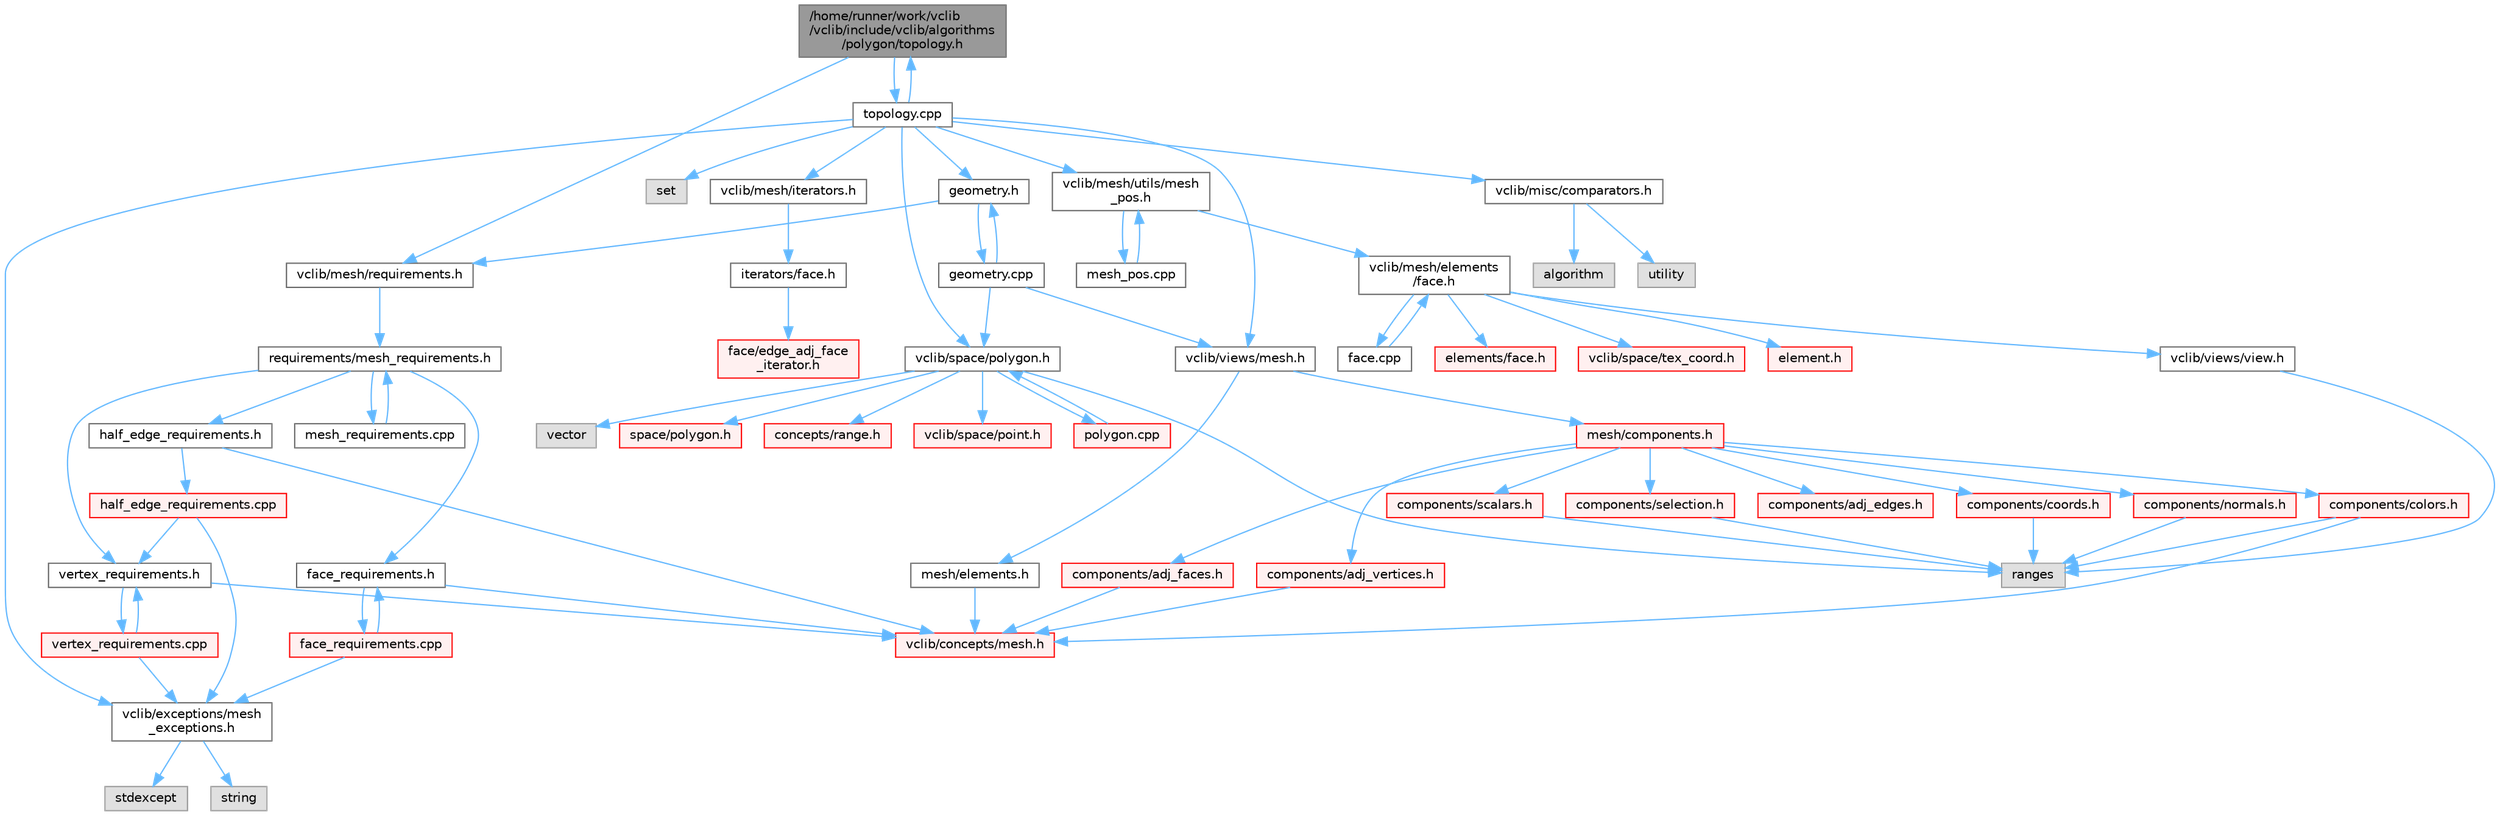 digraph "/home/runner/work/vclib/vclib/include/vclib/algorithms/polygon/topology.h"
{
 // LATEX_PDF_SIZE
  bgcolor="transparent";
  edge [fontname=Helvetica,fontsize=10,labelfontname=Helvetica,labelfontsize=10];
  node [fontname=Helvetica,fontsize=10,shape=box,height=0.2,width=0.4];
  Node1 [label="/home/runner/work/vclib\l/vclib/include/vclib/algorithms\l/polygon/topology.h",height=0.2,width=0.4,color="gray40", fillcolor="grey60", style="filled", fontcolor="black",tooltip=" "];
  Node1 -> Node2 [color="steelblue1",style="solid"];
  Node2 [label="vclib/mesh/requirements.h",height=0.2,width=0.4,color="grey40", fillcolor="white", style="filled",URL="$requirements_8h.html",tooltip=" "];
  Node2 -> Node3 [color="steelblue1",style="solid"];
  Node3 [label="requirements/mesh_requirements.h",height=0.2,width=0.4,color="grey40", fillcolor="white", style="filled",URL="$mesh__requirements_8h.html",tooltip=" "];
  Node3 -> Node4 [color="steelblue1",style="solid"];
  Node4 [label="half_edge_requirements.h",height=0.2,width=0.4,color="grey40", fillcolor="white", style="filled",URL="$half__edge__requirements_8h.html",tooltip=" "];
  Node4 -> Node5 [color="steelblue1",style="solid"];
  Node5 [label="vclib/concepts/mesh.h",height=0.2,width=0.4,color="red", fillcolor="#FFF0F0", style="filled",URL="$concepts_2mesh_8h.html",tooltip=" "];
  Node4 -> Node71 [color="steelblue1",style="solid"];
  Node71 [label="half_edge_requirements.cpp",height=0.2,width=0.4,color="red", fillcolor="#FFF0F0", style="filled",URL="$half__edge__requirements_8cpp.html",tooltip=" "];
  Node71 -> Node72 [color="steelblue1",style="solid"];
  Node72 [label="vertex_requirements.h",height=0.2,width=0.4,color="grey40", fillcolor="white", style="filled",URL="$vertex__requirements_8h.html",tooltip=" "];
  Node72 -> Node5 [color="steelblue1",style="solid"];
  Node72 -> Node73 [color="steelblue1",style="solid"];
  Node73 [label="vertex_requirements.cpp",height=0.2,width=0.4,color="red", fillcolor="#FFF0F0", style="filled",URL="$vertex__requirements_8cpp.html",tooltip=" "];
  Node73 -> Node72 [color="steelblue1",style="solid"];
  Node73 -> Node74 [color="steelblue1",style="solid"];
  Node74 [label="vclib/exceptions/mesh\l_exceptions.h",height=0.2,width=0.4,color="grey40", fillcolor="white", style="filled",URL="$mesh__exceptions_8h.html",tooltip=" "];
  Node74 -> Node75 [color="steelblue1",style="solid"];
  Node75 [label="stdexcept",height=0.2,width=0.4,color="grey60", fillcolor="#E0E0E0", style="filled",tooltip=" "];
  Node74 -> Node48 [color="steelblue1",style="solid"];
  Node48 [label="string",height=0.2,width=0.4,color="grey60", fillcolor="#E0E0E0", style="filled",tooltip=" "];
  Node71 -> Node74 [color="steelblue1",style="solid"];
  Node3 -> Node153 [color="steelblue1",style="solid"];
  Node153 [label="face_requirements.h",height=0.2,width=0.4,color="grey40", fillcolor="white", style="filled",URL="$face__requirements_8h.html",tooltip=" "];
  Node153 -> Node5 [color="steelblue1",style="solid"];
  Node153 -> Node154 [color="steelblue1",style="solid"];
  Node154 [label="face_requirements.cpp",height=0.2,width=0.4,color="red", fillcolor="#FFF0F0", style="filled",URL="$face__requirements_8cpp.html",tooltip=" "];
  Node154 -> Node153 [color="steelblue1",style="solid"];
  Node154 -> Node74 [color="steelblue1",style="solid"];
  Node3 -> Node72 [color="steelblue1",style="solid"];
  Node3 -> Node178 [color="steelblue1",style="solid"];
  Node178 [label="mesh_requirements.cpp",height=0.2,width=0.4,color="grey40", fillcolor="white", style="filled",URL="$mesh__requirements_8cpp.html",tooltip=" "];
  Node178 -> Node3 [color="steelblue1",style="solid"];
  Node1 -> Node179 [color="steelblue1",style="solid"];
  Node179 [label="topology.cpp",height=0.2,width=0.4,color="grey40", fillcolor="white", style="filled",URL="$polygon_2topology_8cpp.html",tooltip=" "];
  Node179 -> Node1 [color="steelblue1",style="solid"];
  Node179 -> Node180 [color="steelblue1",style="solid"];
  Node180 [label="set",height=0.2,width=0.4,color="grey60", fillcolor="#E0E0E0", style="filled",tooltip=" "];
  Node179 -> Node74 [color="steelblue1",style="solid"];
  Node179 -> Node181 [color="steelblue1",style="solid"];
  Node181 [label="vclib/mesh/iterators.h",height=0.2,width=0.4,color="grey40", fillcolor="white", style="filled",URL="$mesh_2iterators_8h.html",tooltip=" "];
  Node181 -> Node182 [color="steelblue1",style="solid"];
  Node182 [label="iterators/face.h",height=0.2,width=0.4,color="grey40", fillcolor="white", style="filled",URL="$mesh_2iterators_2face_8h.html",tooltip=" "];
  Node182 -> Node183 [color="steelblue1",style="solid"];
  Node183 [label="face/edge_adj_face\l_iterator.h",height=0.2,width=0.4,color="red", fillcolor="#FFF0F0", style="filled",URL="$edge__adj__face__iterator_8h.html",tooltip=" "];
  Node179 -> Node185 [color="steelblue1",style="solid"];
  Node185 [label="vclib/mesh/utils/mesh\l_pos.h",height=0.2,width=0.4,color="grey40", fillcolor="white", style="filled",URL="$mesh__pos_8h.html",tooltip=" "];
  Node185 -> Node156 [color="steelblue1",style="solid"];
  Node156 [label="vclib/mesh/elements\l/face.h",height=0.2,width=0.4,color="grey40", fillcolor="white", style="filled",URL="$mesh_2elements_2face_8h.html",tooltip=" "];
  Node156 -> Node65 [color="steelblue1",style="solid"];
  Node65 [label="elements/face.h",height=0.2,width=0.4,color="red", fillcolor="#FFF0F0", style="filled",URL="$concepts_2mesh_2elements_2face_8h.html",tooltip=" "];
  Node156 -> Node88 [color="steelblue1",style="solid"];
  Node88 [label="vclib/views/view.h",height=0.2,width=0.4,color="grey40", fillcolor="white", style="filled",URL="$view_8h.html",tooltip=" "];
  Node88 -> Node89 [color="steelblue1",style="solid"];
  Node89 [label="ranges",height=0.2,width=0.4,color="grey60", fillcolor="#E0E0E0", style="filled",tooltip=" "];
  Node156 -> Node131 [color="steelblue1",style="solid"];
  Node131 [label="vclib/space/tex_coord.h",height=0.2,width=0.4,color="red", fillcolor="#FFF0F0", style="filled",URL="$space_2tex__coord_8h.html",tooltip=" "];
  Node156 -> Node81 [color="steelblue1",style="solid"];
  Node81 [label="element.h",height=0.2,width=0.4,color="red", fillcolor="#FFF0F0", style="filled",URL="$mesh_2elements_2element_8h.html",tooltip=" "];
  Node156 -> Node157 [color="steelblue1",style="solid"];
  Node157 [label="face.cpp",height=0.2,width=0.4,color="grey40", fillcolor="white", style="filled",URL="$face_8cpp.html",tooltip=" "];
  Node157 -> Node156 [color="steelblue1",style="solid"];
  Node185 -> Node186 [color="steelblue1",style="solid"];
  Node186 [label="mesh_pos.cpp",height=0.2,width=0.4,color="grey40", fillcolor="white", style="filled",URL="$mesh__pos_8cpp.html",tooltip=" "];
  Node186 -> Node185 [color="steelblue1",style="solid"];
  Node179 -> Node187 [color="steelblue1",style="solid"];
  Node187 [label="vclib/views/mesh.h",height=0.2,width=0.4,color="grey40", fillcolor="white", style="filled",URL="$views_2mesh_8h.html",tooltip=" "];
  Node187 -> Node188 [color="steelblue1",style="solid"];
  Node188 [label="mesh/components.h",height=0.2,width=0.4,color="red", fillcolor="#FFF0F0", style="filled",URL="$views_2mesh_2components_8h.html",tooltip=" "];
  Node188 -> Node189 [color="steelblue1",style="solid"];
  Node189 [label="components/adj_edges.h",height=0.2,width=0.4,color="red", fillcolor="#FFF0F0", style="filled",URL="$adj__edges_8h.html",tooltip=" "];
  Node188 -> Node207 [color="steelblue1",style="solid"];
  Node207 [label="components/adj_faces.h",height=0.2,width=0.4,color="red", fillcolor="#FFF0F0", style="filled",URL="$adj__faces_8h.html",tooltip=" "];
  Node207 -> Node5 [color="steelblue1",style="solid"];
  Node188 -> Node208 [color="steelblue1",style="solid"];
  Node208 [label="components/adj_vertices.h",height=0.2,width=0.4,color="red", fillcolor="#FFF0F0", style="filled",URL="$adj__vertices_8h.html",tooltip=" "];
  Node208 -> Node5 [color="steelblue1",style="solid"];
  Node188 -> Node209 [color="steelblue1",style="solid"];
  Node209 [label="components/colors.h",height=0.2,width=0.4,color="red", fillcolor="#FFF0F0", style="filled",URL="$colors_8h.html",tooltip=" "];
  Node209 -> Node5 [color="steelblue1",style="solid"];
  Node209 -> Node89 [color="steelblue1",style="solid"];
  Node188 -> Node210 [color="steelblue1",style="solid"];
  Node210 [label="components/coords.h",height=0.2,width=0.4,color="red", fillcolor="#FFF0F0", style="filled",URL="$coords_8h.html",tooltip=" "];
  Node210 -> Node89 [color="steelblue1",style="solid"];
  Node188 -> Node211 [color="steelblue1",style="solid"];
  Node211 [label="components/normals.h",height=0.2,width=0.4,color="red", fillcolor="#FFF0F0", style="filled",URL="$normals_8h.html",tooltip=" "];
  Node211 -> Node89 [color="steelblue1",style="solid"];
  Node188 -> Node212 [color="steelblue1",style="solid"];
  Node212 [label="components/scalars.h",height=0.2,width=0.4,color="red", fillcolor="#FFF0F0", style="filled",URL="$scalars_8h.html",tooltip=" "];
  Node212 -> Node89 [color="steelblue1",style="solid"];
  Node188 -> Node213 [color="steelblue1",style="solid"];
  Node213 [label="components/selection.h",height=0.2,width=0.4,color="red", fillcolor="#FFF0F0", style="filled",URL="$views_2mesh_2components_2selection_8h.html",tooltip=" "];
  Node213 -> Node89 [color="steelblue1",style="solid"];
  Node187 -> Node215 [color="steelblue1",style="solid"];
  Node215 [label="mesh/elements.h",height=0.2,width=0.4,color="grey40", fillcolor="white", style="filled",URL="$elements_8h.html",tooltip=" "];
  Node215 -> Node5 [color="steelblue1",style="solid"];
  Node179 -> Node216 [color="steelblue1",style="solid"];
  Node216 [label="vclib/misc/comparators.h",height=0.2,width=0.4,color="grey40", fillcolor="white", style="filled",URL="$comparators_8h.html",tooltip=" "];
  Node216 -> Node92 [color="steelblue1",style="solid"];
  Node92 [label="algorithm",height=0.2,width=0.4,color="grey60", fillcolor="#E0E0E0", style="filled",tooltip=" "];
  Node216 -> Node217 [color="steelblue1",style="solid"];
  Node217 [label="utility",height=0.2,width=0.4,color="grey60", fillcolor="#E0E0E0", style="filled",tooltip=" "];
  Node179 -> Node218 [color="steelblue1",style="solid"];
  Node218 [label="vclib/space/polygon.h",height=0.2,width=0.4,color="grey40", fillcolor="white", style="filled",URL="$space_2polygon_8h.html",tooltip=" "];
  Node218 -> Node89 [color="steelblue1",style="solid"];
  Node218 -> Node8 [color="steelblue1",style="solid"];
  Node8 [label="vector",height=0.2,width=0.4,color="grey60", fillcolor="#E0E0E0", style="filled",tooltip=" "];
  Node218 -> Node202 [color="steelblue1",style="solid"];
  Node202 [label="space/polygon.h",height=0.2,width=0.4,color="red", fillcolor="#FFF0F0", style="filled",URL="$concepts_2space_2polygon_8h.html",tooltip=" "];
  Node218 -> Node194 [color="steelblue1",style="solid"];
  Node194 [label="concepts/range.h",height=0.2,width=0.4,color="red", fillcolor="#FFF0F0", style="filled",URL="$range_8h.html",tooltip=" "];
  Node218 -> Node43 [color="steelblue1",style="solid"];
  Node43 [label="vclib/space/point.h",height=0.2,width=0.4,color="red", fillcolor="#FFF0F0", style="filled",URL="$space_2point_8h.html",tooltip=" "];
  Node218 -> Node219 [color="steelblue1",style="solid"];
  Node219 [label="polygon.cpp",height=0.2,width=0.4,color="red", fillcolor="#FFF0F0", style="filled",URL="$polygon_8cpp.html",tooltip=" "];
  Node219 -> Node218 [color="steelblue1",style="solid"];
  Node179 -> Node223 [color="steelblue1",style="solid"];
  Node223 [label="geometry.h",height=0.2,width=0.4,color="grey40", fillcolor="white", style="filled",URL="$geometry_8h.html",tooltip=" "];
  Node223 -> Node2 [color="steelblue1",style="solid"];
  Node223 -> Node224 [color="steelblue1",style="solid"];
  Node224 [label="geometry.cpp",height=0.2,width=0.4,color="grey40", fillcolor="white", style="filled",URL="$geometry_8cpp.html",tooltip=" "];
  Node224 -> Node223 [color="steelblue1",style="solid"];
  Node224 -> Node218 [color="steelblue1",style="solid"];
  Node224 -> Node187 [color="steelblue1",style="solid"];
}
